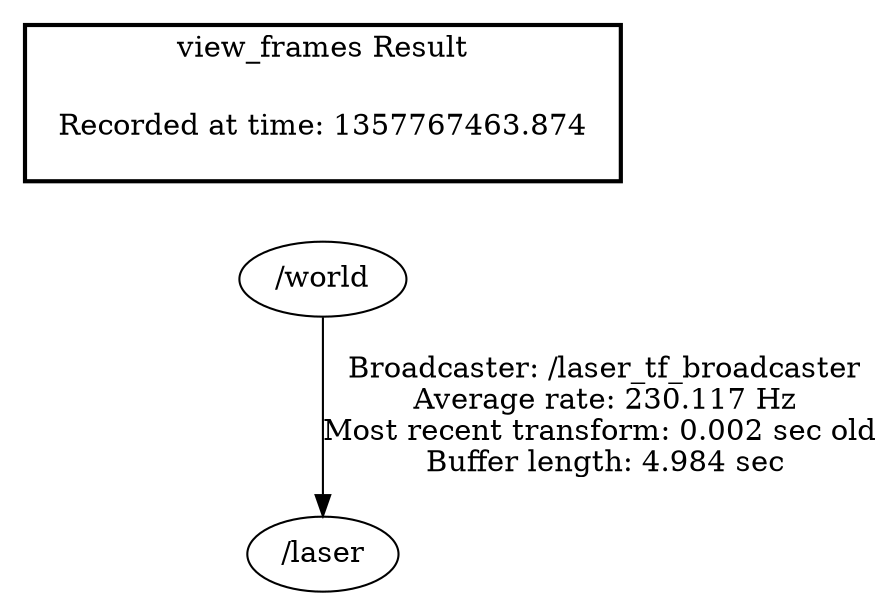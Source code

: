 digraph G {
"/world" -> "/laser"[label="Broadcaster: /laser_tf_broadcaster\nAverage rate: 230.117 Hz\nMost recent transform: 0.002 sec old \nBuffer length: 4.984 sec\n"];
edge [style=invis];
 subgraph cluster_legend { style=bold; color=black; label ="view_frames Result";
"Recorded at time: 1357767463.874"[ shape=plaintext ] ;
 }->"/world";
}